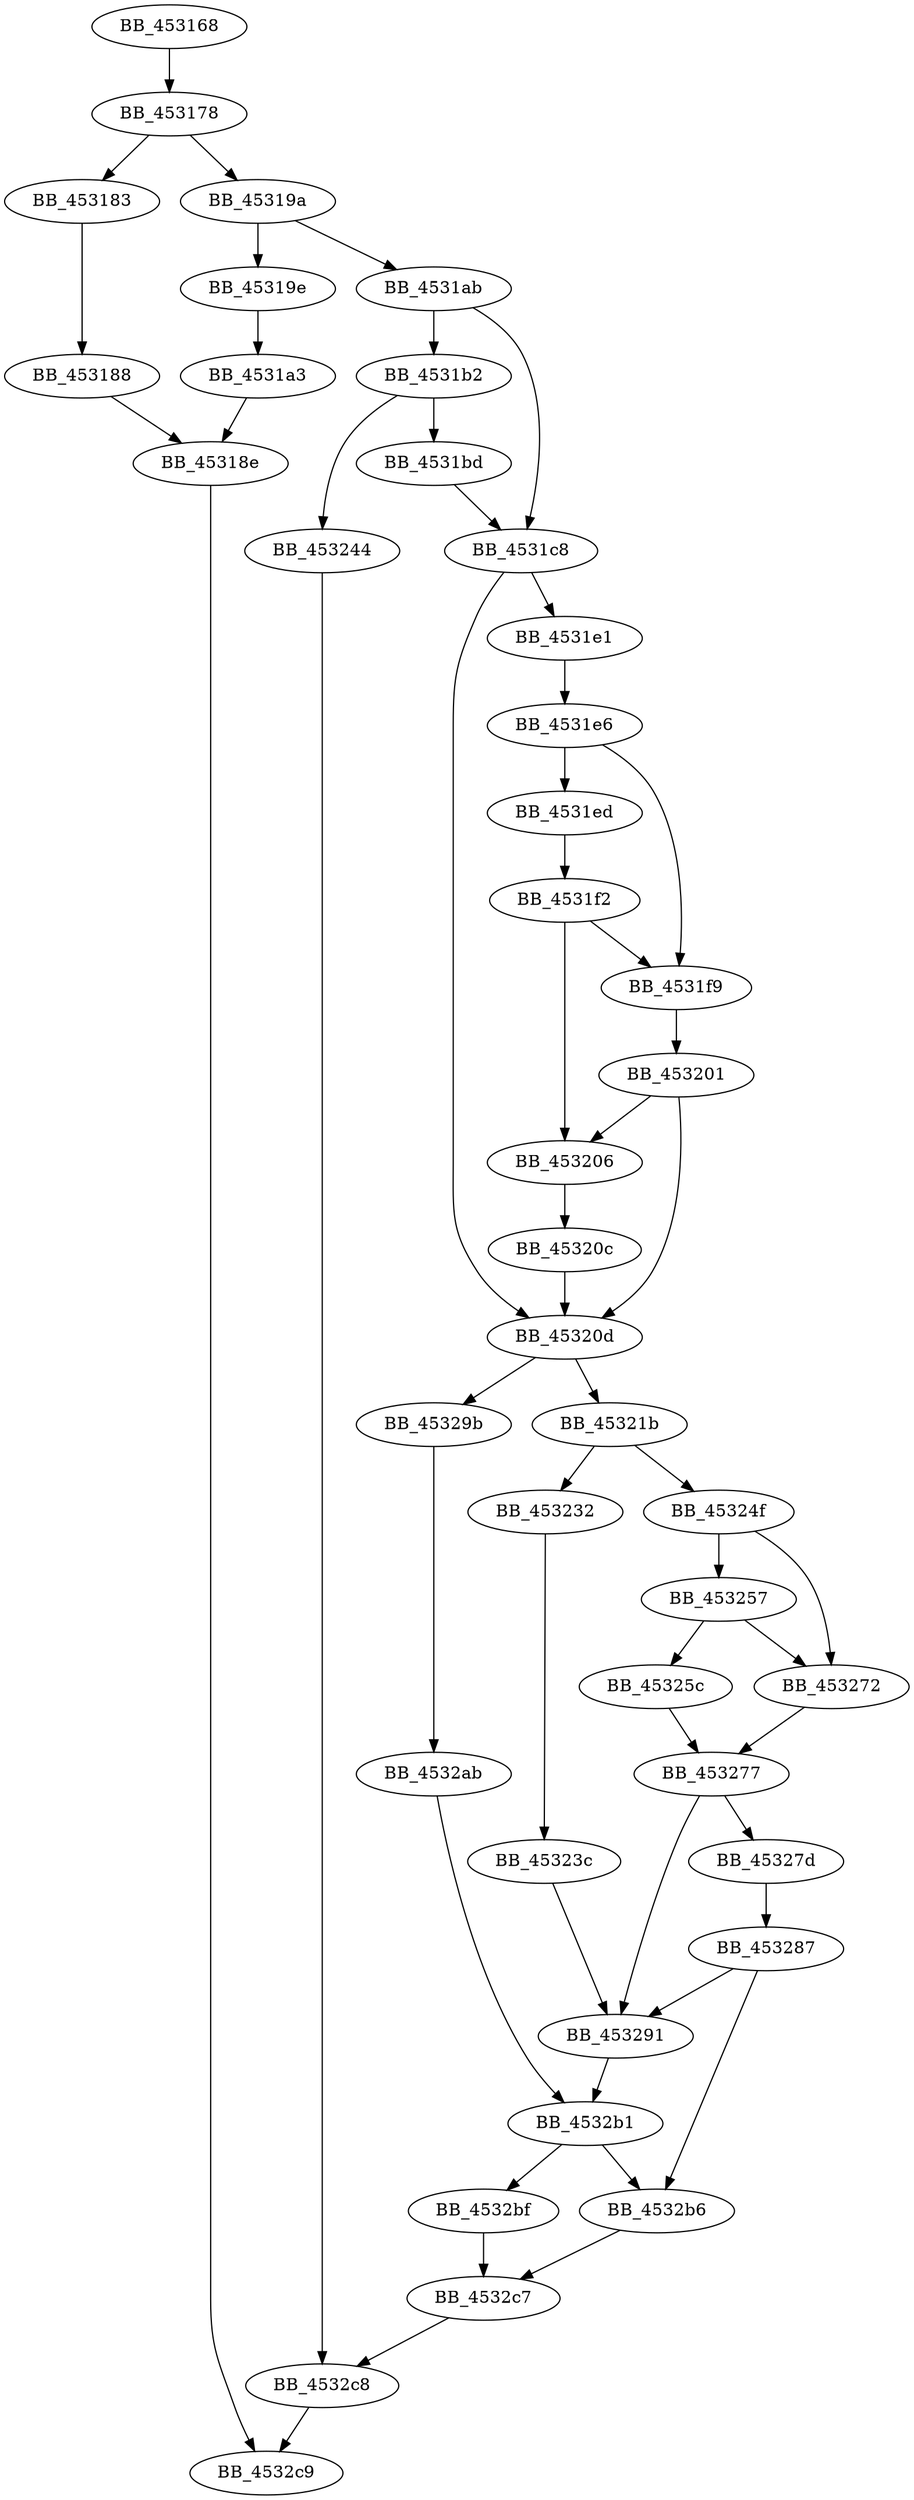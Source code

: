 DiGraph sub_453168{
BB_453168->BB_453178
BB_453178->BB_453183
BB_453178->BB_45319a
BB_453183->BB_453188
BB_453188->BB_45318e
BB_45318e->BB_4532c9
BB_45319a->BB_45319e
BB_45319a->BB_4531ab
BB_45319e->BB_4531a3
BB_4531a3->BB_45318e
BB_4531ab->BB_4531b2
BB_4531ab->BB_4531c8
BB_4531b2->BB_4531bd
BB_4531b2->BB_453244
BB_4531bd->BB_4531c8
BB_4531c8->BB_4531e1
BB_4531c8->BB_45320d
BB_4531e1->BB_4531e6
BB_4531e6->BB_4531ed
BB_4531e6->BB_4531f9
BB_4531ed->BB_4531f2
BB_4531f2->BB_4531f9
BB_4531f2->BB_453206
BB_4531f9->BB_453201
BB_453201->BB_453206
BB_453201->BB_45320d
BB_453206->BB_45320c
BB_45320c->BB_45320d
BB_45320d->BB_45321b
BB_45320d->BB_45329b
BB_45321b->BB_453232
BB_45321b->BB_45324f
BB_453232->BB_45323c
BB_45323c->BB_453291
BB_453244->BB_4532c8
BB_45324f->BB_453257
BB_45324f->BB_453272
BB_453257->BB_45325c
BB_453257->BB_453272
BB_45325c->BB_453277
BB_453272->BB_453277
BB_453277->BB_45327d
BB_453277->BB_453291
BB_45327d->BB_453287
BB_453287->BB_453291
BB_453287->BB_4532b6
BB_453291->BB_4532b1
BB_45329b->BB_4532ab
BB_4532ab->BB_4532b1
BB_4532b1->BB_4532b6
BB_4532b1->BB_4532bf
BB_4532b6->BB_4532c7
BB_4532bf->BB_4532c7
BB_4532c7->BB_4532c8
BB_4532c8->BB_4532c9
}

